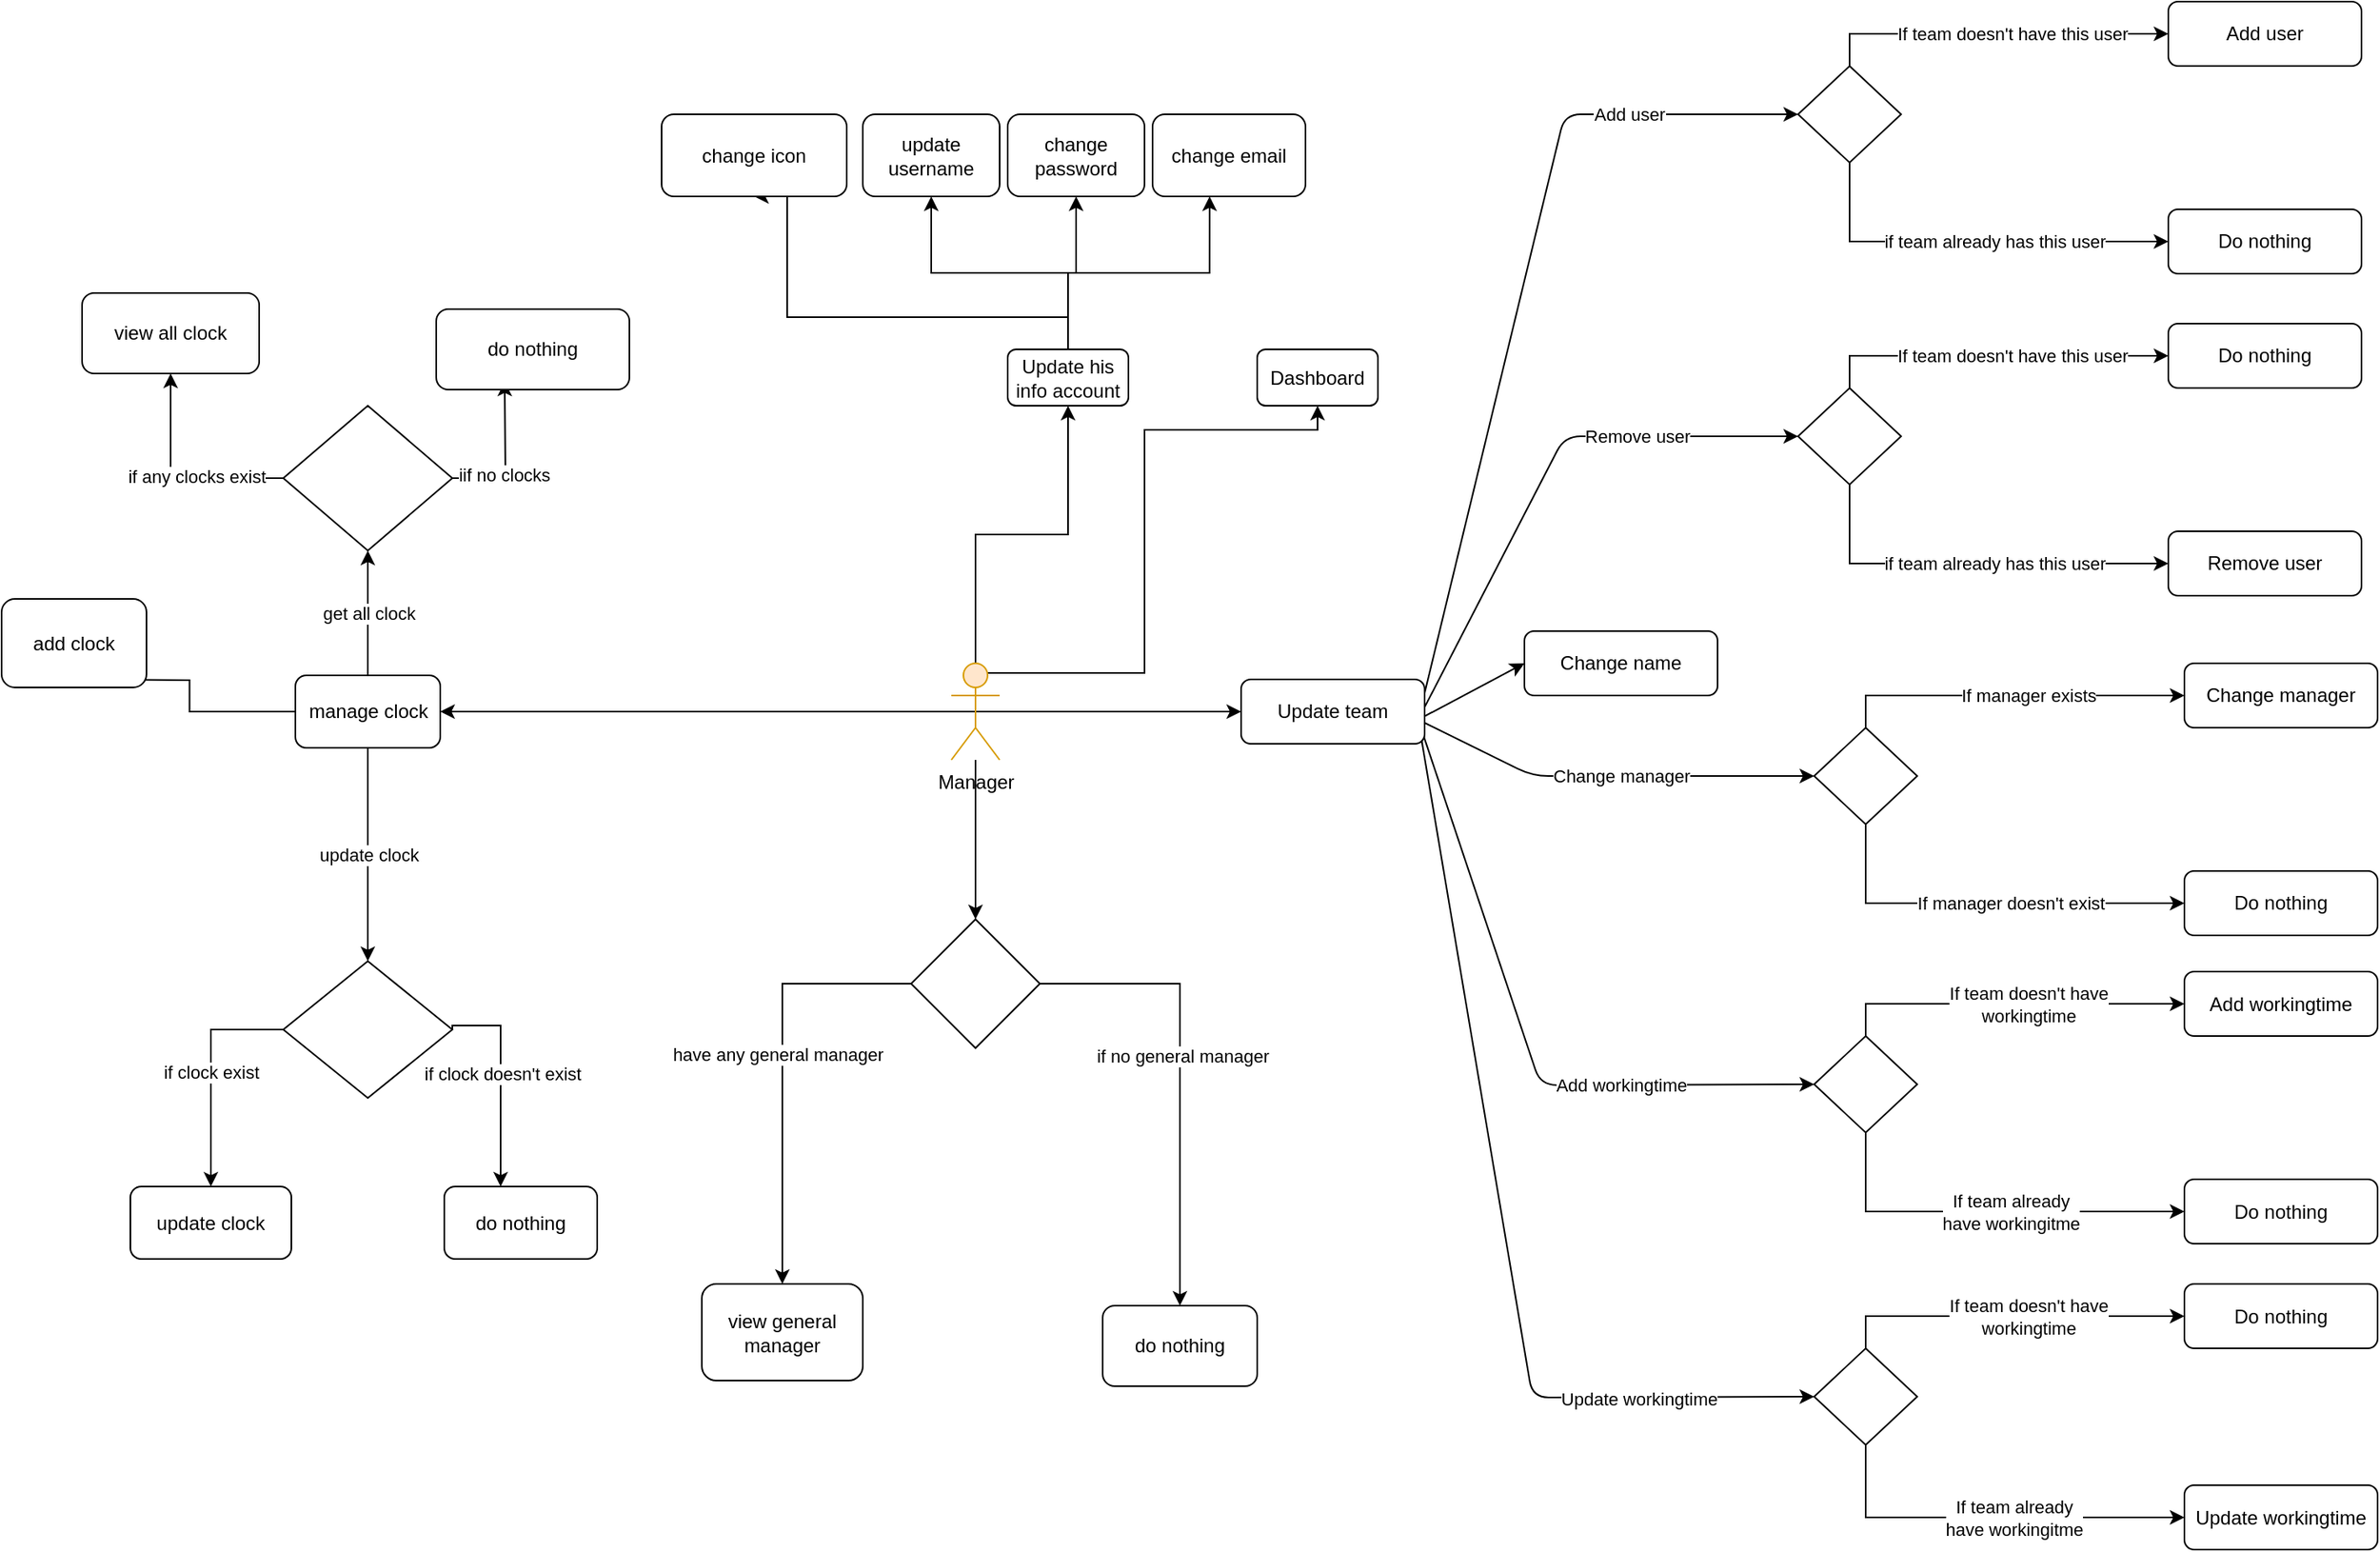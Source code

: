 <mxfile version="13.8.3" type="device"><diagram id="5gomWW9m-xlUXdxyBMTF" name="Page-1"><mxGraphModel dx="2177" dy="1923" grid="1" gridSize="10" guides="1" tooltips="1" connect="1" arrows="1" fold="1" page="1" pageScale="1" pageWidth="827" pageHeight="1169" math="0" shadow="0"><root><mxCell id="0"/><mxCell id="1" parent="0"/><mxCell id="oPdzeaunqFt0g097Rt4q-51" style="edgeStyle=orthogonalEdgeStyle;rounded=0;orthogonalLoop=1;jettySize=auto;html=1;exitX=0.5;exitY=0.5;exitDx=0;exitDy=0;exitPerimeter=0;entryX=0;entryY=0.5;entryDx=0;entryDy=0;" edge="1" parent="1" source="oPdzeaunqFt0g097Rt4q-1" target="oPdzeaunqFt0g097Rt4q-49"><mxGeometry relative="1" as="geometry"/></mxCell><mxCell id="oPdzeaunqFt0g097Rt4q-71" style="edgeStyle=orthogonalEdgeStyle;rounded=0;orthogonalLoop=1;jettySize=auto;html=1;exitX=0.5;exitY=0.5;exitDx=0;exitDy=0;exitPerimeter=0;entryX=1;entryY=0.5;entryDx=0;entryDy=0;" edge="1" parent="1" source="oPdzeaunqFt0g097Rt4q-1" target="oPdzeaunqFt0g097Rt4q-56"><mxGeometry relative="1" as="geometry"/></mxCell><mxCell id="oPdzeaunqFt0g097Rt4q-81" style="edgeStyle=orthogonalEdgeStyle;rounded=0;orthogonalLoop=1;jettySize=auto;html=1;exitX=0.5;exitY=0;exitDx=0;exitDy=0;exitPerimeter=0;entryX=0.5;entryY=1;entryDx=0;entryDy=0;" edge="1" parent="1" source="oPdzeaunqFt0g097Rt4q-1" target="oPdzeaunqFt0g097Rt4q-76"><mxGeometry relative="1" as="geometry"/></mxCell><mxCell id="oPdzeaunqFt0g097Rt4q-83" style="edgeStyle=orthogonalEdgeStyle;rounded=0;orthogonalLoop=1;jettySize=auto;html=1;exitX=0.75;exitY=0.1;exitDx=0;exitDy=0;exitPerimeter=0;entryX=0.5;entryY=1;entryDx=0;entryDy=0;" edge="1" parent="1" source="oPdzeaunqFt0g097Rt4q-1" target="oPdzeaunqFt0g097Rt4q-82"><mxGeometry relative="1" as="geometry"><Array as="points"><mxPoint x="440" y="357"/><mxPoint x="440" y="206"/></Array></mxGeometry></mxCell><mxCell id="oPdzeaunqFt0g097Rt4q-93" style="edgeStyle=orthogonalEdgeStyle;rounded=0;orthogonalLoop=1;jettySize=auto;html=1;entryX=0.5;entryY=0;entryDx=0;entryDy=0;" edge="1" parent="1" source="oPdzeaunqFt0g097Rt4q-1" target="oPdzeaunqFt0g097Rt4q-90"><mxGeometry relative="1" as="geometry"/></mxCell><mxCell id="oPdzeaunqFt0g097Rt4q-1" value="Manager" style="shape=umlActor;verticalLabelPosition=bottom;verticalAlign=top;html=1;outlineConnect=0;labelBackgroundColor=none;fillColor=#ffe6cc;strokeColor=#d79b00;" vertex="1" parent="1"><mxGeometry x="320" y="351" width="30" height="60" as="geometry"/></mxCell><mxCell id="oPdzeaunqFt0g097Rt4q-2" value="Change name" style="rounded=1;whiteSpace=wrap;html=1;" vertex="1" parent="1"><mxGeometry x="676" y="331" width="120" height="40" as="geometry"/></mxCell><mxCell id="oPdzeaunqFt0g097Rt4q-3" value="" style="endArrow=classic;html=1;entryX=0;entryY=0.5;entryDx=0;entryDy=0;exitX=1;exitY=0.5;exitDx=0;exitDy=0;" edge="1" parent="1" target="oPdzeaunqFt0g097Rt4q-2"><mxGeometry width="50" height="50" relative="1" as="geometry"><mxPoint x="610" y="386" as="sourcePoint"/><mxPoint x="391" y="461" as="targetPoint"/></mxGeometry></mxCell><mxCell id="oPdzeaunqFt0g097Rt4q-4" value="" style="endArrow=classic;html=1;entryX=0;entryY=0.5;entryDx=0;entryDy=0;exitX=1;exitY=0.5;exitDx=0;exitDy=0;" edge="1" parent="1" target="oPdzeaunqFt0g097Rt4q-46"><mxGeometry width="50" height="50" relative="1" as="geometry"><mxPoint x="610" y="386" as="sourcePoint"/><mxPoint x="676" y="421" as="targetPoint"/><Array as="points"><mxPoint x="681" y="421"/></Array></mxGeometry></mxCell><mxCell id="oPdzeaunqFt0g097Rt4q-5" value="Change manager" style="edgeLabel;html=1;align=center;verticalAlign=middle;resizable=0;points=[];" vertex="1" connectable="0" parent="oPdzeaunqFt0g097Rt4q-4"><mxGeometry x="0.158" y="-1" relative="1" as="geometry"><mxPoint x="-12.84" y="-1" as="offset"/></mxGeometry></mxCell><mxCell id="oPdzeaunqFt0g097Rt4q-6" value="" style="endArrow=classic;html=1;entryX=0;entryY=0.5;entryDx=0;entryDy=0;exitX=1;exitY=0.5;exitDx=0;exitDy=0;" edge="1" parent="1" target="oPdzeaunqFt0g097Rt4q-12"><mxGeometry width="50" height="50" relative="1" as="geometry"><mxPoint x="610" y="386" as="sourcePoint"/><mxPoint x="676" y="486" as="targetPoint"/><Array as="points"><mxPoint x="686" y="613"/></Array></mxGeometry></mxCell><mxCell id="oPdzeaunqFt0g097Rt4q-7" value="Add workingtime" style="edgeLabel;html=1;align=center;verticalAlign=middle;resizable=0;points=[];" vertex="1" connectable="0" parent="oPdzeaunqFt0g097Rt4q-6"><mxGeometry x="0.261" y="1" relative="1" as="geometry"><mxPoint x="30.83" y="1" as="offset"/></mxGeometry></mxCell><mxCell id="oPdzeaunqFt0g097Rt4q-8" style="edgeStyle=orthogonalEdgeStyle;rounded=0;orthogonalLoop=1;jettySize=auto;html=1;exitX=0.5;exitY=1;exitDx=0;exitDy=0;entryX=0;entryY=0.5;entryDx=0;entryDy=0;" edge="1" parent="1" source="oPdzeaunqFt0g097Rt4q-12" target="oPdzeaunqFt0g097Rt4q-14"><mxGeometry relative="1" as="geometry"/></mxCell><mxCell id="oPdzeaunqFt0g097Rt4q-9" value="If team already&lt;br&gt;have workingitme" style="edgeLabel;html=1;align=center;verticalAlign=middle;resizable=0;points=[];" vertex="1" connectable="0" parent="oPdzeaunqFt0g097Rt4q-8"><mxGeometry x="-0.036" relative="1" as="geometry"><mxPoint x="20" as="offset"/></mxGeometry></mxCell><mxCell id="oPdzeaunqFt0g097Rt4q-10" style="edgeStyle=orthogonalEdgeStyle;rounded=0;orthogonalLoop=1;jettySize=auto;html=1;exitX=0.5;exitY=0;exitDx=0;exitDy=0;entryX=0;entryY=0.5;entryDx=0;entryDy=0;" edge="1" parent="1" source="oPdzeaunqFt0g097Rt4q-12" target="oPdzeaunqFt0g097Rt4q-13"><mxGeometry relative="1" as="geometry"/></mxCell><mxCell id="oPdzeaunqFt0g097Rt4q-11" value="If team doesn't have &lt;br&gt;workingtime" style="edgeLabel;html=1;align=center;verticalAlign=middle;resizable=0;points=[];" vertex="1" connectable="0" parent="oPdzeaunqFt0g097Rt4q-10"><mxGeometry x="0.023" y="-1" relative="1" as="geometry"><mxPoint x="9" y="-1" as="offset"/></mxGeometry></mxCell><mxCell id="oPdzeaunqFt0g097Rt4q-12" value="" style="rhombus;whiteSpace=wrap;html=1;" vertex="1" parent="1"><mxGeometry x="856" y="582.5" width="64" height="60" as="geometry"/></mxCell><mxCell id="oPdzeaunqFt0g097Rt4q-13" value="Add workingtime" style="rounded=1;whiteSpace=wrap;html=1;" vertex="1" parent="1"><mxGeometry x="1086" y="542.5" width="120" height="40" as="geometry"/></mxCell><mxCell id="oPdzeaunqFt0g097Rt4q-14" value="Do nothing" style="rounded=1;whiteSpace=wrap;html=1;" vertex="1" parent="1"><mxGeometry x="1086" y="671.5" width="120" height="40" as="geometry"/></mxCell><mxCell id="oPdzeaunqFt0g097Rt4q-15" style="edgeStyle=orthogonalEdgeStyle;rounded=0;orthogonalLoop=1;jettySize=auto;html=1;exitX=0.5;exitY=1;exitDx=0;exitDy=0;entryX=0;entryY=0.5;entryDx=0;entryDy=0;" edge="1" parent="1" source="oPdzeaunqFt0g097Rt4q-19" target="oPdzeaunqFt0g097Rt4q-21"><mxGeometry relative="1" as="geometry"/></mxCell><mxCell id="oPdzeaunqFt0g097Rt4q-16" value="If team already&lt;br&gt;have workingitme" style="edgeLabel;html=1;align=center;verticalAlign=middle;resizable=0;points=[];" vertex="1" connectable="0" parent="oPdzeaunqFt0g097Rt4q-15"><mxGeometry x="-0.036" relative="1" as="geometry"><mxPoint x="20" as="offset"/></mxGeometry></mxCell><mxCell id="oPdzeaunqFt0g097Rt4q-17" style="edgeStyle=orthogonalEdgeStyle;rounded=0;orthogonalLoop=1;jettySize=auto;html=1;exitX=0.5;exitY=0;exitDx=0;exitDy=0;entryX=0;entryY=0.5;entryDx=0;entryDy=0;" edge="1" parent="1" source="oPdzeaunqFt0g097Rt4q-19" target="oPdzeaunqFt0g097Rt4q-20"><mxGeometry relative="1" as="geometry"/></mxCell><mxCell id="oPdzeaunqFt0g097Rt4q-18" value="If team doesn't have &lt;br&gt;workingtime" style="edgeLabel;html=1;align=center;verticalAlign=middle;resizable=0;points=[];" vertex="1" connectable="0" parent="oPdzeaunqFt0g097Rt4q-17"><mxGeometry x="0.023" y="-1" relative="1" as="geometry"><mxPoint x="9" y="-1" as="offset"/></mxGeometry></mxCell><mxCell id="oPdzeaunqFt0g097Rt4q-19" value="" style="rhombus;whiteSpace=wrap;html=1;" vertex="1" parent="1"><mxGeometry x="856" y="776.5" width="64" height="60" as="geometry"/></mxCell><mxCell id="oPdzeaunqFt0g097Rt4q-20" value="Do nothing" style="rounded=1;whiteSpace=wrap;html=1;" vertex="1" parent="1"><mxGeometry x="1086" y="736.5" width="120" height="40" as="geometry"/></mxCell><mxCell id="oPdzeaunqFt0g097Rt4q-21" value="Update workingtime" style="rounded=1;whiteSpace=wrap;html=1;" vertex="1" parent="1"><mxGeometry x="1086" y="861.5" width="120" height="40" as="geometry"/></mxCell><mxCell id="oPdzeaunqFt0g097Rt4q-22" value="" style="endArrow=classic;html=1;exitX=1;exitY=0.5;exitDx=0;exitDy=0;entryX=0;entryY=0.5;entryDx=0;entryDy=0;" edge="1" parent="1" target="oPdzeaunqFt0g097Rt4q-19"><mxGeometry width="50" height="50" relative="1" as="geometry"><mxPoint x="610" y="386" as="sourcePoint"/><mxPoint x="541" y="446" as="targetPoint"/><Array as="points"><mxPoint x="681" y="807"/></Array></mxGeometry></mxCell><mxCell id="oPdzeaunqFt0g097Rt4q-23" value="Update workingtime" style="edgeLabel;html=1;align=center;verticalAlign=middle;resizable=0;points=[];" vertex="1" connectable="0" parent="oPdzeaunqFt0g097Rt4q-22"><mxGeometry x="0.318" y="34" relative="1" as="geometry"><mxPoint x="36.91" y="36.61" as="offset"/></mxGeometry></mxCell><mxCell id="oPdzeaunqFt0g097Rt4q-24" style="edgeStyle=orthogonalEdgeStyle;rounded=0;orthogonalLoop=1;jettySize=auto;html=1;exitX=0.5;exitY=1;exitDx=0;exitDy=0;entryX=0;entryY=0.5;entryDx=0;entryDy=0;" edge="1" parent="1" source="oPdzeaunqFt0g097Rt4q-28" target="oPdzeaunqFt0g097Rt4q-30"><mxGeometry relative="1" as="geometry"/></mxCell><mxCell id="oPdzeaunqFt0g097Rt4q-25" value="if team already has this user" style="edgeLabel;html=1;align=center;verticalAlign=middle;resizable=0;points=[];" vertex="1" connectable="0" parent="oPdzeaunqFt0g097Rt4q-24"><mxGeometry x="-0.036" relative="1" as="geometry"><mxPoint x="20" as="offset"/></mxGeometry></mxCell><mxCell id="oPdzeaunqFt0g097Rt4q-26" style="edgeStyle=orthogonalEdgeStyle;rounded=0;orthogonalLoop=1;jettySize=auto;html=1;exitX=0.5;exitY=0;exitDx=0;exitDy=0;entryX=0;entryY=0.5;entryDx=0;entryDy=0;" edge="1" parent="1" source="oPdzeaunqFt0g097Rt4q-28" target="oPdzeaunqFt0g097Rt4q-29"><mxGeometry relative="1" as="geometry"/></mxCell><mxCell id="oPdzeaunqFt0g097Rt4q-27" value="If team doesn't have this user" style="edgeLabel;html=1;align=center;verticalAlign=middle;resizable=0;points=[];" vertex="1" connectable="0" parent="oPdzeaunqFt0g097Rt4q-26"><mxGeometry x="0.023" y="-1" relative="1" as="geometry"><mxPoint x="9" y="-1" as="offset"/></mxGeometry></mxCell><mxCell id="oPdzeaunqFt0g097Rt4q-28" value="" style="rhombus;whiteSpace=wrap;html=1;" vertex="1" parent="1"><mxGeometry x="846" y="180" width="64" height="60" as="geometry"/></mxCell><mxCell id="oPdzeaunqFt0g097Rt4q-29" value="Do nothing" style="rounded=1;whiteSpace=wrap;html=1;" vertex="1" parent="1"><mxGeometry x="1076" y="140" width="120" height="40" as="geometry"/></mxCell><mxCell id="oPdzeaunqFt0g097Rt4q-30" value="Remove user" style="rounded=1;whiteSpace=wrap;html=1;" vertex="1" parent="1"><mxGeometry x="1076" y="269" width="120" height="40" as="geometry"/></mxCell><mxCell id="oPdzeaunqFt0g097Rt4q-31" style="edgeStyle=orthogonalEdgeStyle;rounded=0;orthogonalLoop=1;jettySize=auto;html=1;exitX=0.5;exitY=1;exitDx=0;exitDy=0;entryX=0;entryY=0.5;entryDx=0;entryDy=0;" edge="1" parent="1" source="oPdzeaunqFt0g097Rt4q-35" target="oPdzeaunqFt0g097Rt4q-37"><mxGeometry relative="1" as="geometry"/></mxCell><mxCell id="oPdzeaunqFt0g097Rt4q-32" value="if team already has this user" style="edgeLabel;html=1;align=center;verticalAlign=middle;resizable=0;points=[];" vertex="1" connectable="0" parent="oPdzeaunqFt0g097Rt4q-31"><mxGeometry x="-0.036" relative="1" as="geometry"><mxPoint x="20" as="offset"/></mxGeometry></mxCell><mxCell id="oPdzeaunqFt0g097Rt4q-33" style="edgeStyle=orthogonalEdgeStyle;rounded=0;orthogonalLoop=1;jettySize=auto;html=1;exitX=0.5;exitY=0;exitDx=0;exitDy=0;entryX=0;entryY=0.5;entryDx=0;entryDy=0;" edge="1" parent="1" source="oPdzeaunqFt0g097Rt4q-35" target="oPdzeaunqFt0g097Rt4q-36"><mxGeometry relative="1" as="geometry"/></mxCell><mxCell id="oPdzeaunqFt0g097Rt4q-34" value="If team doesn't have this user" style="edgeLabel;html=1;align=center;verticalAlign=middle;resizable=0;points=[];" vertex="1" connectable="0" parent="oPdzeaunqFt0g097Rt4q-33"><mxGeometry x="0.023" y="-1" relative="1" as="geometry"><mxPoint x="9" y="-1" as="offset"/></mxGeometry></mxCell><mxCell id="oPdzeaunqFt0g097Rt4q-35" value="" style="rhombus;whiteSpace=wrap;html=1;" vertex="1" parent="1"><mxGeometry x="846" y="-20" width="64" height="60" as="geometry"/></mxCell><mxCell id="oPdzeaunqFt0g097Rt4q-36" value="Add user" style="rounded=1;whiteSpace=wrap;html=1;" vertex="1" parent="1"><mxGeometry x="1076" y="-60" width="120" height="40" as="geometry"/></mxCell><mxCell id="oPdzeaunqFt0g097Rt4q-37" value="Do nothing" style="rounded=1;whiteSpace=wrap;html=1;" vertex="1" parent="1"><mxGeometry x="1076" y="69" width="120" height="40" as="geometry"/></mxCell><mxCell id="oPdzeaunqFt0g097Rt4q-38" value="" style="endArrow=classic;html=1;entryX=0;entryY=0.5;entryDx=0;entryDy=0;exitX=1;exitY=0.5;exitDx=0;exitDy=0;" edge="1" parent="1" target="oPdzeaunqFt0g097Rt4q-35"><mxGeometry width="50" height="50" relative="1" as="geometry"><mxPoint x="610" y="386" as="sourcePoint"/><mxPoint x="551" y="301" as="targetPoint"/><Array as="points"><mxPoint x="701" y="10"/></Array></mxGeometry></mxCell><mxCell id="oPdzeaunqFt0g097Rt4q-39" value="Add user" style="edgeLabel;html=1;align=center;verticalAlign=middle;resizable=0;points=[];" vertex="1" connectable="0" parent="oPdzeaunqFt0g097Rt4q-38"><mxGeometry x="0.455" y="-59" relative="1" as="geometry"><mxPoint x="39.86" y="-59" as="offset"/></mxGeometry></mxCell><mxCell id="oPdzeaunqFt0g097Rt4q-40" value="" style="endArrow=classic;html=1;exitX=1;exitY=0.5;exitDx=0;exitDy=0;entryX=0;entryY=0.5;entryDx=0;entryDy=0;" edge="1" parent="1" target="oPdzeaunqFt0g097Rt4q-28"><mxGeometry width="50" height="50" relative="1" as="geometry"><mxPoint x="610" y="386" as="sourcePoint"/><mxPoint x="686" y="281" as="targetPoint"/><Array as="points"><mxPoint x="701" y="210"/></Array></mxGeometry></mxCell><mxCell id="oPdzeaunqFt0g097Rt4q-41" value="Remove user" style="edgeLabel;html=1;align=center;verticalAlign=middle;resizable=0;points=[];" vertex="1" connectable="0" parent="oPdzeaunqFt0g097Rt4q-40"><mxGeometry x="0.155" y="-45" relative="1" as="geometry"><mxPoint x="45" y="-45" as="offset"/></mxGeometry></mxCell><mxCell id="oPdzeaunqFt0g097Rt4q-42" style="edgeStyle=orthogonalEdgeStyle;rounded=0;orthogonalLoop=1;jettySize=auto;html=1;exitX=0.5;exitY=1;exitDx=0;exitDy=0;entryX=0;entryY=0.5;entryDx=0;entryDy=0;" edge="1" parent="1" source="oPdzeaunqFt0g097Rt4q-46" target="oPdzeaunqFt0g097Rt4q-48"><mxGeometry relative="1" as="geometry"/></mxCell><mxCell id="oPdzeaunqFt0g097Rt4q-43" value="If manager doesn't exist" style="edgeLabel;html=1;align=center;verticalAlign=middle;resizable=0;points=[];" vertex="1" connectable="0" parent="oPdzeaunqFt0g097Rt4q-42"><mxGeometry x="-0.036" relative="1" as="geometry"><mxPoint x="20" as="offset"/></mxGeometry></mxCell><mxCell id="oPdzeaunqFt0g097Rt4q-44" style="edgeStyle=orthogonalEdgeStyle;rounded=0;orthogonalLoop=1;jettySize=auto;html=1;exitX=0.5;exitY=0;exitDx=0;exitDy=0;entryX=0;entryY=0.5;entryDx=0;entryDy=0;" edge="1" parent="1" source="oPdzeaunqFt0g097Rt4q-46" target="oPdzeaunqFt0g097Rt4q-47"><mxGeometry relative="1" as="geometry"/></mxCell><mxCell id="oPdzeaunqFt0g097Rt4q-45" value="If manager exists" style="edgeLabel;html=1;align=center;verticalAlign=middle;resizable=0;points=[];" vertex="1" connectable="0" parent="oPdzeaunqFt0g097Rt4q-44"><mxGeometry x="0.023" y="-1" relative="1" as="geometry"><mxPoint x="9" y="-1" as="offset"/></mxGeometry></mxCell><mxCell id="oPdzeaunqFt0g097Rt4q-46" value="" style="rhombus;whiteSpace=wrap;html=1;" vertex="1" parent="1"><mxGeometry x="856" y="391" width="64" height="60" as="geometry"/></mxCell><mxCell id="oPdzeaunqFt0g097Rt4q-47" value="Change manager" style="rounded=1;whiteSpace=wrap;html=1;" vertex="1" parent="1"><mxGeometry x="1086" y="351" width="120" height="40" as="geometry"/></mxCell><mxCell id="oPdzeaunqFt0g097Rt4q-48" value="Do nothing" style="rounded=1;whiteSpace=wrap;html=1;" vertex="1" parent="1"><mxGeometry x="1086" y="480" width="120" height="40" as="geometry"/></mxCell><mxCell id="oPdzeaunqFt0g097Rt4q-49" value="Update team" style="rounded=1;whiteSpace=wrap;html=1;" vertex="1" parent="1"><mxGeometry x="500" y="361" width="114" height="40" as="geometry"/></mxCell><mxCell id="oPdzeaunqFt0g097Rt4q-53" style="edgeStyle=orthogonalEdgeStyle;rounded=0;orthogonalLoop=1;jettySize=auto;html=1;entryX=1;entryY=0.5;entryDx=0;entryDy=0;" edge="1" parent="1" source="oPdzeaunqFt0g097Rt4q-56"><mxGeometry relative="1" as="geometry"><mxPoint x="-220" y="361" as="targetPoint"/></mxGeometry></mxCell><mxCell id="oPdzeaunqFt0g097Rt4q-54" value="update clock&lt;br&gt;" style="edgeStyle=orthogonalEdgeStyle;rounded=0;orthogonalLoop=1;jettySize=auto;html=1;exitX=0.5;exitY=1;exitDx=0;exitDy=0;" edge="1" parent="1" source="oPdzeaunqFt0g097Rt4q-56" target="oPdzeaunqFt0g097Rt4q-61"><mxGeometry relative="1" as="geometry"/></mxCell><mxCell id="oPdzeaunqFt0g097Rt4q-55" value="get all clock" style="edgeStyle=orthogonalEdgeStyle;rounded=0;orthogonalLoop=1;jettySize=auto;html=1;exitX=0.5;exitY=0;exitDx=0;exitDy=0;entryX=0.5;entryY=1;entryDx=0;entryDy=0;" edge="1" parent="1" source="oPdzeaunqFt0g097Rt4q-56" target="oPdzeaunqFt0g097Rt4q-68"><mxGeometry relative="1" as="geometry"/></mxCell><mxCell id="oPdzeaunqFt0g097Rt4q-56" value="manage clock" style="rounded=1;whiteSpace=wrap;html=1;labelBackgroundColor=none;" vertex="1" parent="1"><mxGeometry x="-87.5" y="358.5" width="90" height="45" as="geometry"/></mxCell><mxCell id="oPdzeaunqFt0g097Rt4q-57" value="add clock&lt;br&gt;" style="rounded=1;whiteSpace=wrap;html=1;" vertex="1" parent="1"><mxGeometry x="-270" y="311" width="90" height="55" as="geometry"/></mxCell><mxCell id="oPdzeaunqFt0g097Rt4q-58" value="if clock exist" style="edgeStyle=orthogonalEdgeStyle;rounded=0;orthogonalLoop=1;jettySize=auto;html=1;exitX=0;exitY=0.5;exitDx=0;exitDy=0;entryX=0.5;entryY=0;entryDx=0;entryDy=0;" edge="1" parent="1" source="oPdzeaunqFt0g097Rt4q-61" target="oPdzeaunqFt0g097Rt4q-62"><mxGeometry relative="1" as="geometry"/></mxCell><mxCell id="oPdzeaunqFt0g097Rt4q-59" style="edgeStyle=orthogonalEdgeStyle;rounded=0;orthogonalLoop=1;jettySize=auto;html=1;exitX=1;exitY=0.5;exitDx=0;exitDy=0;" edge="1" parent="1" source="oPdzeaunqFt0g097Rt4q-61"><mxGeometry relative="1" as="geometry"><mxPoint x="40" y="676" as="targetPoint"/><Array as="points"><mxPoint x="40" y="576"/></Array></mxGeometry></mxCell><mxCell id="oPdzeaunqFt0g097Rt4q-60" value="if clock doesn't exist&lt;br&gt;" style="edgeLabel;html=1;align=center;verticalAlign=middle;resizable=0;points=[];" vertex="1" connectable="0" parent="oPdzeaunqFt0g097Rt4q-59"><mxGeometry x="-0.061" y="1" relative="1" as="geometry"><mxPoint as="offset"/></mxGeometry></mxCell><mxCell id="oPdzeaunqFt0g097Rt4q-61" value="" style="rhombus;whiteSpace=wrap;html=1;" vertex="1" parent="1"><mxGeometry x="-95" y="536" width="105" height="85" as="geometry"/></mxCell><mxCell id="oPdzeaunqFt0g097Rt4q-62" value="update clock" style="rounded=1;whiteSpace=wrap;html=1;" vertex="1" parent="1"><mxGeometry x="-190" y="676" width="100" height="45" as="geometry"/></mxCell><mxCell id="oPdzeaunqFt0g097Rt4q-63" value="do nothing" style="rounded=1;whiteSpace=wrap;html=1;" vertex="1" parent="1"><mxGeometry x="5" y="676" width="95" height="45" as="geometry"/></mxCell><mxCell id="oPdzeaunqFt0g097Rt4q-64" style="edgeStyle=orthogonalEdgeStyle;rounded=0;orthogonalLoop=1;jettySize=auto;html=1;exitX=0;exitY=0.5;exitDx=0;exitDy=0;entryX=0.5;entryY=1;entryDx=0;entryDy=0;" edge="1" parent="1" source="oPdzeaunqFt0g097Rt4q-68" target="oPdzeaunqFt0g097Rt4q-69"><mxGeometry relative="1" as="geometry"/></mxCell><mxCell id="oPdzeaunqFt0g097Rt4q-65" value="if any clocks exist" style="edgeLabel;html=1;align=center;verticalAlign=middle;resizable=0;points=[];" vertex="1" connectable="0" parent="oPdzeaunqFt0g097Rt4q-64"><mxGeometry x="-0.2" y="-1" relative="1" as="geometry"><mxPoint as="offset"/></mxGeometry></mxCell><mxCell id="oPdzeaunqFt0g097Rt4q-66" style="edgeStyle=orthogonalEdgeStyle;rounded=0;orthogonalLoop=1;jettySize=auto;html=1;exitX=1;exitY=0.5;exitDx=0;exitDy=0;" edge="1" parent="1" source="oPdzeaunqFt0g097Rt4q-68"><mxGeometry relative="1" as="geometry"><mxPoint x="42.5" y="176" as="targetPoint"/></mxGeometry></mxCell><mxCell id="oPdzeaunqFt0g097Rt4q-67" value="iif no clocks" style="edgeLabel;html=1;align=center;verticalAlign=middle;resizable=0;points=[];" vertex="1" connectable="0" parent="oPdzeaunqFt0g097Rt4q-66"><mxGeometry x="-0.237" y="1" relative="1" as="geometry"><mxPoint as="offset"/></mxGeometry></mxCell><mxCell id="oPdzeaunqFt0g097Rt4q-68" value="" style="rhombus;whiteSpace=wrap;html=1;" vertex="1" parent="1"><mxGeometry x="-95" y="191" width="105" height="90" as="geometry"/></mxCell><mxCell id="oPdzeaunqFt0g097Rt4q-69" value="view all clock" style="rounded=1;whiteSpace=wrap;html=1;labelBackgroundColor=none;" vertex="1" parent="1"><mxGeometry x="-220" y="121" width="110" height="50" as="geometry"/></mxCell><mxCell id="oPdzeaunqFt0g097Rt4q-70" value="do nothing" style="rounded=1;whiteSpace=wrap;html=1;labelBackgroundColor=none;" vertex="1" parent="1"><mxGeometry y="131" width="120" height="50" as="geometry"/></mxCell><mxCell id="oPdzeaunqFt0g097Rt4q-72" style="edgeStyle=orthogonalEdgeStyle;rounded=0;orthogonalLoop=1;jettySize=auto;html=1;exitX=0.5;exitY=0;exitDx=0;exitDy=0;entryX=0.5;entryY=1;entryDx=0;entryDy=0;" edge="1" parent="1" source="oPdzeaunqFt0g097Rt4q-76" target="oPdzeaunqFt0g097Rt4q-80"><mxGeometry relative="1" as="geometry"><Array as="points"><mxPoint x="393" y="136"/><mxPoint x="218" y="136"/></Array></mxGeometry></mxCell><mxCell id="oPdzeaunqFt0g097Rt4q-73" style="edgeStyle=orthogonalEdgeStyle;rounded=0;orthogonalLoop=1;jettySize=auto;html=1;exitX=0.5;exitY=0;exitDx=0;exitDy=0;entryX=0.5;entryY=1;entryDx=0;entryDy=0;" edge="1" parent="1" source="oPdzeaunqFt0g097Rt4q-76" target="oPdzeaunqFt0g097Rt4q-77"><mxGeometry relative="1" as="geometry"/></mxCell><mxCell id="oPdzeaunqFt0g097Rt4q-74" style="edgeStyle=orthogonalEdgeStyle;rounded=0;orthogonalLoop=1;jettySize=auto;html=1;exitX=0.5;exitY=0;exitDx=0;exitDy=0;entryX=0.5;entryY=1;entryDx=0;entryDy=0;" edge="1" parent="1" source="oPdzeaunqFt0g097Rt4q-76" target="oPdzeaunqFt0g097Rt4q-78"><mxGeometry relative="1" as="geometry"/></mxCell><mxCell id="oPdzeaunqFt0g097Rt4q-75" style="edgeStyle=orthogonalEdgeStyle;rounded=0;orthogonalLoop=1;jettySize=auto;html=1;exitX=0.5;exitY=0;exitDx=0;exitDy=0;entryX=0.373;entryY=1;entryDx=0;entryDy=0;entryPerimeter=0;" edge="1" parent="1" source="oPdzeaunqFt0g097Rt4q-76" target="oPdzeaunqFt0g097Rt4q-79"><mxGeometry relative="1" as="geometry"/></mxCell><mxCell id="oPdzeaunqFt0g097Rt4q-76" value="Update his info account" style="rounded=1;whiteSpace=wrap;html=1;labelBackgroundColor=none;" vertex="1" parent="1"><mxGeometry x="355" y="156" width="75" height="35" as="geometry"/></mxCell><mxCell id="oPdzeaunqFt0g097Rt4q-77" value="update username" style="rounded=1;whiteSpace=wrap;html=1;labelBackgroundColor=none;" vertex="1" parent="1"><mxGeometry x="265" y="10" width="85" height="51" as="geometry"/></mxCell><mxCell id="oPdzeaunqFt0g097Rt4q-78" value="change password" style="rounded=1;whiteSpace=wrap;html=1;labelBackgroundColor=none;" vertex="1" parent="1"><mxGeometry x="355" y="10" width="85" height="51" as="geometry"/></mxCell><mxCell id="oPdzeaunqFt0g097Rt4q-79" value="change email" style="rounded=1;whiteSpace=wrap;html=1;labelBackgroundColor=none;" vertex="1" parent="1"><mxGeometry x="445" y="10" width="95" height="51" as="geometry"/></mxCell><mxCell id="oPdzeaunqFt0g097Rt4q-80" value="change icon" style="rounded=1;whiteSpace=wrap;html=1;labelBackgroundColor=none;" vertex="1" parent="1"><mxGeometry x="140" y="10" width="115" height="51" as="geometry"/></mxCell><mxCell id="oPdzeaunqFt0g097Rt4q-82" value="Dashboard" style="rounded=1;whiteSpace=wrap;html=1;labelBackgroundColor=none;" vertex="1" parent="1"><mxGeometry x="510" y="156" width="75" height="35" as="geometry"/></mxCell><mxCell id="oPdzeaunqFt0g097Rt4q-84" value="view general manager&lt;br&gt;" style="rounded=1;whiteSpace=wrap;html=1;labelBackgroundColor=none;" vertex="1" parent="1"><mxGeometry x="165" y="736.5" width="100" height="60" as="geometry"/></mxCell><mxCell id="oPdzeaunqFt0g097Rt4q-89" value="do nothing" style="rounded=1;whiteSpace=wrap;html=1;labelBackgroundColor=none;" vertex="1" parent="1"><mxGeometry x="414" y="750" width="96" height="50" as="geometry"/></mxCell><mxCell id="oPdzeaunqFt0g097Rt4q-91" style="edgeStyle=orthogonalEdgeStyle;rounded=0;orthogonalLoop=1;jettySize=auto;html=1;exitX=1;exitY=0.5;exitDx=0;exitDy=0;entryX=0.5;entryY=0;entryDx=0;entryDy=0;" edge="1" parent="1" source="oPdzeaunqFt0g097Rt4q-90" target="oPdzeaunqFt0g097Rt4q-89"><mxGeometry relative="1" as="geometry"/></mxCell><mxCell id="oPdzeaunqFt0g097Rt4q-95" value="if no general manager&amp;nbsp;" style="edgeLabel;html=1;align=center;verticalAlign=middle;resizable=0;points=[];" vertex="1" connectable="0" parent="oPdzeaunqFt0g097Rt4q-91"><mxGeometry x="-0.394" y="-45" relative="1" as="geometry"><mxPoint x="48" y="45" as="offset"/></mxGeometry></mxCell><mxCell id="oPdzeaunqFt0g097Rt4q-92" style="edgeStyle=orthogonalEdgeStyle;rounded=0;orthogonalLoop=1;jettySize=auto;html=1;exitX=0;exitY=0.5;exitDx=0;exitDy=0;entryX=0.5;entryY=0;entryDx=0;entryDy=0;" edge="1" parent="1" source="oPdzeaunqFt0g097Rt4q-90" target="oPdzeaunqFt0g097Rt4q-84"><mxGeometry relative="1" as="geometry"/></mxCell><mxCell id="oPdzeaunqFt0g097Rt4q-94" value="have any general manager" style="edgeLabel;html=1;align=center;verticalAlign=middle;resizable=0;points=[];" vertex="1" connectable="0" parent="oPdzeaunqFt0g097Rt4q-92"><mxGeometry x="-0.4" y="44" relative="1" as="geometry"><mxPoint x="-47" y="44" as="offset"/></mxGeometry></mxCell><mxCell id="oPdzeaunqFt0g097Rt4q-90" value="" style="rhombus;whiteSpace=wrap;html=1;" vertex="1" parent="1"><mxGeometry x="295" y="510" width="80" height="80" as="geometry"/></mxCell></root></mxGraphModel></diagram></mxfile>